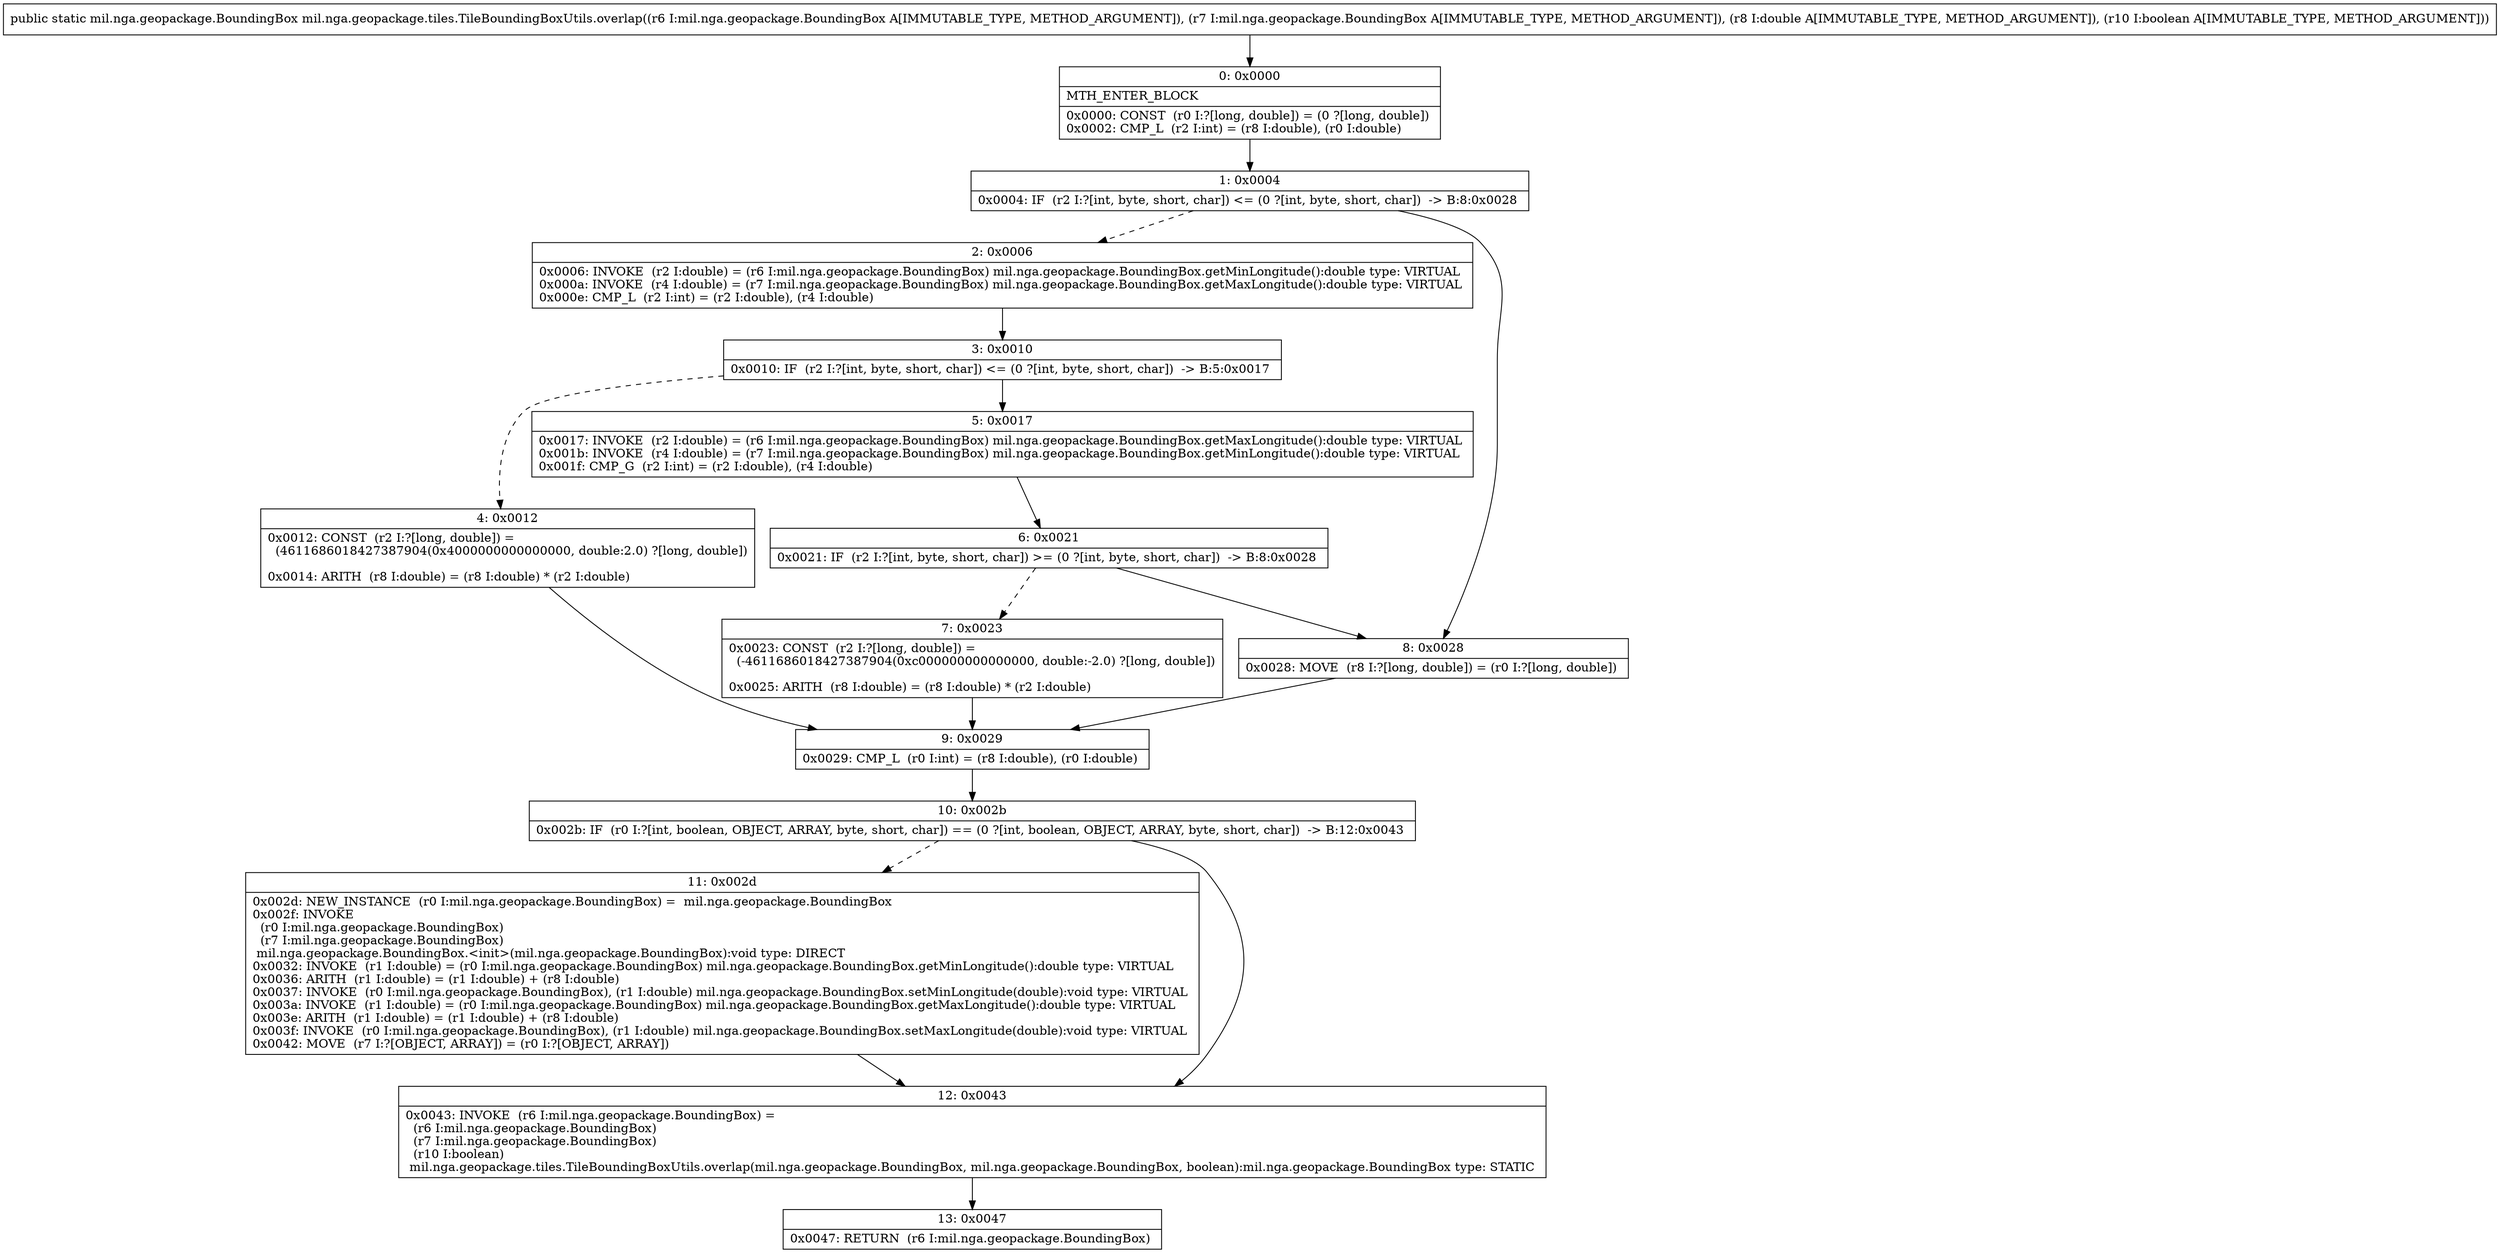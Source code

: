 digraph "CFG formil.nga.geopackage.tiles.TileBoundingBoxUtils.overlap(Lmil\/nga\/geopackage\/BoundingBox;Lmil\/nga\/geopackage\/BoundingBox;DZ)Lmil\/nga\/geopackage\/BoundingBox;" {
Node_0 [shape=record,label="{0\:\ 0x0000|MTH_ENTER_BLOCK\l|0x0000: CONST  (r0 I:?[long, double]) = (0 ?[long, double]) \l0x0002: CMP_L  (r2 I:int) = (r8 I:double), (r0 I:double) \l}"];
Node_1 [shape=record,label="{1\:\ 0x0004|0x0004: IF  (r2 I:?[int, byte, short, char]) \<= (0 ?[int, byte, short, char])  \-\> B:8:0x0028 \l}"];
Node_2 [shape=record,label="{2\:\ 0x0006|0x0006: INVOKE  (r2 I:double) = (r6 I:mil.nga.geopackage.BoundingBox) mil.nga.geopackage.BoundingBox.getMinLongitude():double type: VIRTUAL \l0x000a: INVOKE  (r4 I:double) = (r7 I:mil.nga.geopackage.BoundingBox) mil.nga.geopackage.BoundingBox.getMaxLongitude():double type: VIRTUAL \l0x000e: CMP_L  (r2 I:int) = (r2 I:double), (r4 I:double) \l}"];
Node_3 [shape=record,label="{3\:\ 0x0010|0x0010: IF  (r2 I:?[int, byte, short, char]) \<= (0 ?[int, byte, short, char])  \-\> B:5:0x0017 \l}"];
Node_4 [shape=record,label="{4\:\ 0x0012|0x0012: CONST  (r2 I:?[long, double]) = \l  (4611686018427387904(0x4000000000000000, double:2.0) ?[long, double])\l \l0x0014: ARITH  (r8 I:double) = (r8 I:double) * (r2 I:double) \l}"];
Node_5 [shape=record,label="{5\:\ 0x0017|0x0017: INVOKE  (r2 I:double) = (r6 I:mil.nga.geopackage.BoundingBox) mil.nga.geopackage.BoundingBox.getMaxLongitude():double type: VIRTUAL \l0x001b: INVOKE  (r4 I:double) = (r7 I:mil.nga.geopackage.BoundingBox) mil.nga.geopackage.BoundingBox.getMinLongitude():double type: VIRTUAL \l0x001f: CMP_G  (r2 I:int) = (r2 I:double), (r4 I:double) \l}"];
Node_6 [shape=record,label="{6\:\ 0x0021|0x0021: IF  (r2 I:?[int, byte, short, char]) \>= (0 ?[int, byte, short, char])  \-\> B:8:0x0028 \l}"];
Node_7 [shape=record,label="{7\:\ 0x0023|0x0023: CONST  (r2 I:?[long, double]) = \l  (\-4611686018427387904(0xc000000000000000, double:\-2.0) ?[long, double])\l \l0x0025: ARITH  (r8 I:double) = (r8 I:double) * (r2 I:double) \l}"];
Node_8 [shape=record,label="{8\:\ 0x0028|0x0028: MOVE  (r8 I:?[long, double]) = (r0 I:?[long, double]) \l}"];
Node_9 [shape=record,label="{9\:\ 0x0029|0x0029: CMP_L  (r0 I:int) = (r8 I:double), (r0 I:double) \l}"];
Node_10 [shape=record,label="{10\:\ 0x002b|0x002b: IF  (r0 I:?[int, boolean, OBJECT, ARRAY, byte, short, char]) == (0 ?[int, boolean, OBJECT, ARRAY, byte, short, char])  \-\> B:12:0x0043 \l}"];
Node_11 [shape=record,label="{11\:\ 0x002d|0x002d: NEW_INSTANCE  (r0 I:mil.nga.geopackage.BoundingBox) =  mil.nga.geopackage.BoundingBox \l0x002f: INVOKE  \l  (r0 I:mil.nga.geopackage.BoundingBox)\l  (r7 I:mil.nga.geopackage.BoundingBox)\l mil.nga.geopackage.BoundingBox.\<init\>(mil.nga.geopackage.BoundingBox):void type: DIRECT \l0x0032: INVOKE  (r1 I:double) = (r0 I:mil.nga.geopackage.BoundingBox) mil.nga.geopackage.BoundingBox.getMinLongitude():double type: VIRTUAL \l0x0036: ARITH  (r1 I:double) = (r1 I:double) + (r8 I:double) \l0x0037: INVOKE  (r0 I:mil.nga.geopackage.BoundingBox), (r1 I:double) mil.nga.geopackage.BoundingBox.setMinLongitude(double):void type: VIRTUAL \l0x003a: INVOKE  (r1 I:double) = (r0 I:mil.nga.geopackage.BoundingBox) mil.nga.geopackage.BoundingBox.getMaxLongitude():double type: VIRTUAL \l0x003e: ARITH  (r1 I:double) = (r1 I:double) + (r8 I:double) \l0x003f: INVOKE  (r0 I:mil.nga.geopackage.BoundingBox), (r1 I:double) mil.nga.geopackage.BoundingBox.setMaxLongitude(double):void type: VIRTUAL \l0x0042: MOVE  (r7 I:?[OBJECT, ARRAY]) = (r0 I:?[OBJECT, ARRAY]) \l}"];
Node_12 [shape=record,label="{12\:\ 0x0043|0x0043: INVOKE  (r6 I:mil.nga.geopackage.BoundingBox) = \l  (r6 I:mil.nga.geopackage.BoundingBox)\l  (r7 I:mil.nga.geopackage.BoundingBox)\l  (r10 I:boolean)\l mil.nga.geopackage.tiles.TileBoundingBoxUtils.overlap(mil.nga.geopackage.BoundingBox, mil.nga.geopackage.BoundingBox, boolean):mil.nga.geopackage.BoundingBox type: STATIC \l}"];
Node_13 [shape=record,label="{13\:\ 0x0047|0x0047: RETURN  (r6 I:mil.nga.geopackage.BoundingBox) \l}"];
MethodNode[shape=record,label="{public static mil.nga.geopackage.BoundingBox mil.nga.geopackage.tiles.TileBoundingBoxUtils.overlap((r6 I:mil.nga.geopackage.BoundingBox A[IMMUTABLE_TYPE, METHOD_ARGUMENT]), (r7 I:mil.nga.geopackage.BoundingBox A[IMMUTABLE_TYPE, METHOD_ARGUMENT]), (r8 I:double A[IMMUTABLE_TYPE, METHOD_ARGUMENT]), (r10 I:boolean A[IMMUTABLE_TYPE, METHOD_ARGUMENT])) }"];
MethodNode -> Node_0;
Node_0 -> Node_1;
Node_1 -> Node_2[style=dashed];
Node_1 -> Node_8;
Node_2 -> Node_3;
Node_3 -> Node_4[style=dashed];
Node_3 -> Node_5;
Node_4 -> Node_9;
Node_5 -> Node_6;
Node_6 -> Node_7[style=dashed];
Node_6 -> Node_8;
Node_7 -> Node_9;
Node_8 -> Node_9;
Node_9 -> Node_10;
Node_10 -> Node_11[style=dashed];
Node_10 -> Node_12;
Node_11 -> Node_12;
Node_12 -> Node_13;
}

